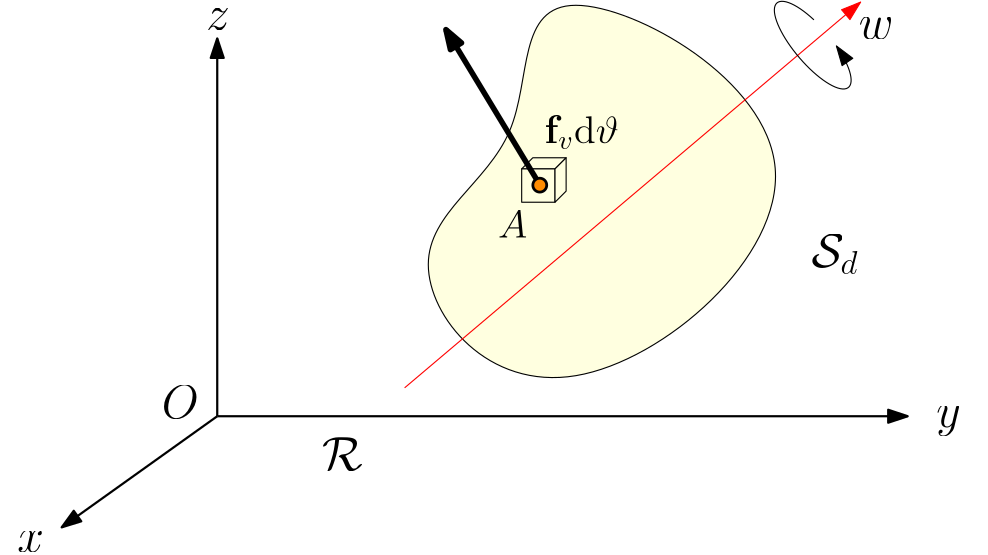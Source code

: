 <?xml version="1.0"?>
<!DOCTYPE ipe SYSTEM "ipe.dtd">
<ipe version="70005" creator="Ipe 7.1.4">
<info created="D:20140811044516" modified="D:20140811202417"/>
<ipestyle name="basic">
<symbol name="arrow/arc(spx)">
<path stroke="sym-stroke" fill="sym-stroke" pen="sym-pen">
0 0 m
-1 0.333 l
-1 -0.333 l
h
</path>
</symbol>
<symbol name="arrow/farc(spx)">
<path stroke="sym-stroke" fill="white" pen="sym-pen">
0 0 m
-1 0.333 l
-1 -0.333 l
h
</path>
</symbol>
<symbol name="mark/circle(sx)" transformations="translations">
<path fill="sym-stroke">
0.6 0 0 0.6 0 0 e
0.4 0 0 0.4 0 0 e
</path>
</symbol>
<symbol name="mark/disk(sx)" transformations="translations">
<path fill="sym-stroke">
0.6 0 0 0.6 0 0 e
</path>
</symbol>
<symbol name="mark/fdisk(sfx)" transformations="translations">
<group>
<path fill="sym-fill">
0.5 0 0 0.5 0 0 e
</path>
<path fill="sym-stroke" fillrule="eofill">
0.6 0 0 0.6 0 0 e
0.4 0 0 0.4 0 0 e
</path>
</group>
</symbol>
<symbol name="mark/box(sx)" transformations="translations">
<path fill="sym-stroke" fillrule="eofill">
-0.6 -0.6 m
0.6 -0.6 l
0.6 0.6 l
-0.6 0.6 l
h
-0.4 -0.4 m
0.4 -0.4 l
0.4 0.4 l
-0.4 0.4 l
h
</path>
</symbol>
<symbol name="mark/square(sx)" transformations="translations">
<path fill="sym-stroke">
-0.6 -0.6 m
0.6 -0.6 l
0.6 0.6 l
-0.6 0.6 l
h
</path>
</symbol>
<symbol name="mark/fsquare(sfx)" transformations="translations">
<group>
<path fill="sym-fill">
-0.5 -0.5 m
0.5 -0.5 l
0.5 0.5 l
-0.5 0.5 l
h
</path>
<path fill="sym-stroke" fillrule="eofill">
-0.6 -0.6 m
0.6 -0.6 l
0.6 0.6 l
-0.6 0.6 l
h
-0.4 -0.4 m
0.4 -0.4 l
0.4 0.4 l
-0.4 0.4 l
h
</path>
</group>
</symbol>
<symbol name="mark/cross(sx)" transformations="translations">
<group>
<path fill="sym-stroke">
-0.43 -0.57 m
0.57 0.43 l
0.43 0.57 l
-0.57 -0.43 l
h
</path>
<path fill="sym-stroke">
-0.43 0.57 m
0.57 -0.43 l
0.43 -0.57 l
-0.57 0.43 l
h
</path>
</group>
</symbol>
<symbol name="arrow/fnormal(spx)">
<path stroke="sym-stroke" fill="white" pen="sym-pen">
0 0 m
-1 0.333 l
-1 -0.333 l
h
</path>
</symbol>
<symbol name="arrow/pointed(spx)">
<path stroke="sym-stroke" fill="sym-stroke" pen="sym-pen">
0 0 m
-1 0.333 l
-0.8 0 l
-1 -0.333 l
h
</path>
</symbol>
<symbol name="arrow/fpointed(spx)">
<path stroke="sym-stroke" fill="white" pen="sym-pen">
0 0 m
-1 0.333 l
-0.8 0 l
-1 -0.333 l
h
</path>
</symbol>
<symbol name="arrow/linear(spx)">
<path stroke="sym-stroke" pen="sym-pen">
-1 0.333 m
0 0 l
-1 -0.333 l
</path>
</symbol>
<symbol name="arrow/fdouble(spx)">
<path stroke="sym-stroke" fill="white" pen="sym-pen">
0 0 m
-1 0.333 l
-1 -0.333 l
h
-1 0 m
-2 0.333 l
-2 -0.333 l
h
</path>
</symbol>
<symbol name="arrow/double(spx)">
<path stroke="sym-stroke" fill="sym-stroke" pen="sym-pen">
0 0 m
-1 0.333 l
-1 -0.333 l
h
-1 0 m
-2 0.333 l
-2 -0.333 l
h
</path>
</symbol>
<pen name="heavier" value="0.8"/>
<pen name="fat" value="1.2"/>
<pen name="ultrafat" value="2"/>
<symbolsize name="large" value="5"/>
<symbolsize name="small" value="2"/>
<symbolsize name="tiny" value="1.1"/>
<arrowsize name="large" value="10"/>
<arrowsize name="small" value="5"/>
<arrowsize name="tiny" value="3"/>
<color name="red" value="1 0 0"/>
<color name="green" value="0 1 0"/>
<color name="blue" value="0 0 1"/>
<color name="yellow" value="1 1 0"/>
<color name="orange" value="1 0.647 0"/>
<color name="gold" value="1 0.843 0"/>
<color name="purple" value="0.627 0.125 0.941"/>
<color name="gray" value="0.745"/>
<color name="brown" value="0.647 0.165 0.165"/>
<color name="navy" value="0 0 0.502"/>
<color name="pink" value="1 0.753 0.796"/>
<color name="seagreen" value="0.18 0.545 0.341"/>
<color name="turquoise" value="0.251 0.878 0.816"/>
<color name="violet" value="0.933 0.51 0.933"/>
<color name="darkblue" value="0 0 0.545"/>
<color name="darkcyan" value="0 0.545 0.545"/>
<color name="darkgray" value="0.663"/>
<color name="darkgreen" value="0 0.392 0"/>
<color name="darkmagenta" value="0.545 0 0.545"/>
<color name="darkorange" value="1 0.549 0"/>
<color name="darkred" value="0.545 0 0"/>
<color name="lightblue" value="0.678 0.847 0.902"/>
<color name="lightcyan" value="0.878 1 1"/>
<color name="lightgray" value="0.827"/>
<color name="lightgreen" value="0.565 0.933 0.565"/>
<color name="lightyellow" value="1 1 0.878"/>
<dashstyle name="dashed" value="[4] 0"/>
<dashstyle name="dotted" value="[1 3] 0"/>
<dashstyle name="dash dotted" value="[4 2 1 2] 0"/>
<dashstyle name="dash dot dotted" value="[4 2 1 2 1 2] 0"/>
<textsize name="large" value="\large"/>
<textsize name="small" value="\small"/>
<textsize name="tiny" value="\tiny"/>
<textsize name="Large" value="\Large"/>
<textsize name="LARGE" value="\LARGE"/>
<textsize name="huge" value="\huge"/>
<textsize name="Huge" value="\Huge"/>
<textsize name="footnote" value="\footnotesize"/>
<textstyle name="center" begin="\begin{center}" end="\end{center}"/>
<textstyle name="itemize" begin="\begin{itemize}" end="\end{itemize}"/>
<textstyle name="item" begin="\begin{itemize}\item{}" end="\end{itemize}"/>
<gridsize name="4 pts" value="4"/>
<gridsize name="8 pts (~3 mm)" value="8"/>
<gridsize name="16 pts (~6 mm)" value="16"/>
<gridsize name="32 pts (~12 mm)" value="32"/>
<gridsize name="10 pts (~3.5 mm)" value="10"/>
<gridsize name="20 pts (~7 mm)" value="20"/>
<gridsize name="14 pts (~5 mm)" value="14"/>
<gridsize name="28 pts (~10 mm)" value="28"/>
<gridsize name="56 pts (~20 mm)" value="56"/>
<anglesize name="90 deg" value="90"/>
<anglesize name="60 deg" value="60"/>
<anglesize name="45 deg" value="45"/>
<anglesize name="30 deg" value="30"/>
<anglesize name="22.5 deg" value="22.5"/>
<tiling name="falling" angle="-60" step="4" width="1"/>
<tiling name="rising" angle="30" step="4" width="1"/>
</ipestyle>
<page>
<layer name="alpha"/>
<view layers="alpha" active="alpha"/>
<path layer="alpha" matrix="0.996361 0 0 1 115.252 -97.3947" stroke="black" fill="lightyellow">
192 768
336 688
208 576
144 656
208 688 u
</path>
<text matrix="26.6983 0 0 2514.07 -11126.29 -1791669.92" transformations="translations" pos="427.993 712.88" stroke="black" type="label" width="23.216" height="9.803" depth="0" valign="baseline">\begin{Large}
$A$
\end{Large}
</text>
<text matrix="26.6983 0 0 2514.07 -11013.97 -1791680.47" transformations="translations" pos="427.993 712.88" stroke="black" type="label" width="30.721" height="11.766" depth="2.58" valign="baseline">\begin{LARGE}
$\mathcal{S}_d$
\end{LARGE}
</text>
<group matrix="1 0 0 1 273.6 -106.957">
<path matrix="1 0 0 1 -24 0" stroke="0" fill="lightyellow">
64 692 m
68 696 l
80 696 l
76 692 l
h
</path>
<path stroke="0" fill="lightyellow">
40 692 m
40 680 l
52 680 l
52 692 l
h
</path>
<path matrix="1 0 0 1 -20 0" stroke="0" fill="lightyellow">
72 680 m
72 692 l
76 696 l
76 684 l
h
</path>
</group>
<path matrix="1 0 0 1 29.5995 5.04251" stroke="0" fill="lightyellow" pen="ultrafat" arrow="normal/normal">
290.838 573.77 m
256.722 630.136 l
</path>
<text matrix="26.6983 0 0 2514.07 -11109.52 -1791635.91" transformations="translations" pos="427.993 712.88" stroke="0" type="label" width="39.385" height="9.965" depth="2.15" valign="baseline">\begin{Large}
$\mathbf{f}_v \mathrm{d}\vartheta$
\end{Large}
</text>
<use matrix="1 0 0 1 260.117 -36.8116" name="mark/fdisk(sfx)" pos="60 616" size="large" fill="darkorange"/>
<text matrix="26.6983 0 0 2514.07 -11190.16 -1791753.66" transformations="translations" pos="427.993 712.88" stroke="black" type="label" width="28.305" height="11.764" depth="0" valign="baseline">\begin{LARGE}
$\mathcal{R}$
\end{LARGE}
</text>
<path matrix="1 0 0 1 20 152" stroke="black" pen="heavier" arrow="normal/normal">
184 344 m
184 480 l
</path>
<path matrix="1 0 0 1 20 152" stroke="black" pen="heavier" arrow="normal/normal">
184 344 m
128 304 l
</path>
<path matrix="1.63519 0 0 1.63519 -96.8749 -66.5053" stroke="black" pen="heavier" arrow="normal/normal">
184 344 m
336 344 l
</path>
<text matrix="26.6983 0 0 2514.07 -11247.89 -1791734.96" transformations="translations" pos="427.993 712.88" stroke="black" type="label" width="27.066" height="11.764" depth="0" valign="baseline">\begin{LARGE}
$O$
\end{LARGE}
</text>
<text matrix="26.6983 0 0 2514.07 -11231.89 -1791594.96" transformations="translations" pos="427.993 712.88" stroke="black" type="label" width="22.313" height="7.412" depth="0" valign="baseline">\begin{LARGE}
$z$
\end{LARGE}
</text>
<text matrix="26.6983 0 0 2514.07 -11299.89 -1791782.96" transformations="translations" pos="427.993 712.88" stroke="black" type="label" width="23.294" height="7.412" depth="0" valign="baseline">\begin{LARGE}
$x$
\end{LARGE}
</text>
<text matrix="26.8933 0 0 2514.07 -11052.52 -1791737.95" transformations="translations" pos="427.993 712.88" stroke="black" type="label" width="22.552" height="7.41" depth="3.35" valign="baseline">\begin{LARGE}
$y$
\end{LARGE}
</text>
<path matrix="0.848355 -0.529429 0.529429 0.848355 -369.205 203.618" stroke="red" rarrow="normal/normal">
449.044 800.621 m
383.297 595.904 l
</path>
<path matrix="0.708282 -0.672009 0.0378375 0.452495 73.8716 572.181" stroke="black" arrow="normal/normal">
443.93 806.288 m
19.4836 0 0 19.4836 444.372 786.81 455.546 802.771 a
</path>
<text matrix="0.848355 -0.529429 0.529429 0.848355 -383.425 206.753" transformations="translations" pos="464.736 791.237" stroke="black" type="label" width="26.228" height="7.412" depth="0" valign="baseline">\begin{LARGE}
$w$
\end{LARGE}
</text>
</page>
<page>
<layer name="alpha"/>
<view layers="alpha" active="alpha"/>
<path layer="alpha" matrix="0.996361 0 0 1 90.8262 -103.723" stroke="black" fill="lightyellow">
192 768
336 688
208 576
144 656
208 688 u
</path>
<text matrix="26.6983 0 0 2514.07 -11150.72 -1791676.25" transformations="translations" pos="427.993 712.88" stroke="black" type="label" width="23.216" height="9.803" depth="0" valign="baseline">\begin{Large}
$A$
\end{Large}
</text>
<text matrix="26.6983 0 0 2514.07 -11038.4 -1791686.8" transformations="translations" pos="427.993 712.88" stroke="black" type="label" width="30.721" height="11.766" depth="2.58" valign="baseline">\begin{LARGE}
$\mathcal{S}_d$
\end{LARGE}
</text>
<group matrix="1 0 0 1 249.174 -113.285">
<path matrix="1 0 0 1 -24 0" stroke="darkgray" fill="lightyellow">
64 692 m
68 696 l
80 696 l
76 692 l
h
</path>
<path stroke="darkgray" fill="lightyellow">
40 692 m
40 680 l
52 680 l
52 692 l
h
</path>
<path matrix="1 0 0 1 -20 0" stroke="darkgray" fill="lightyellow">
72 680 m
72 692 l
76 696 l
76 684 l
h
</path>
</group>
<path matrix="1 0 0 1 5.17374 -1.28546" stroke="lightgray" fill="lightyellow" pen="ultrafat" arrow="normal/normal">
290.838 573.77 m
256.722 630.136 l
</path>
<text matrix="26.6983 0 0 2514.07 -11133.95 -1791642.24" transformations="translations" pos="427.993 712.88" stroke="0.827" type="label" width="39.385" height="9.965" depth="2.15" valign="baseline">\begin{Large}
$\mathbf{f}_v \mathrm{d}\vartheta$
\end{Large}
</text>
<use matrix="1 0 0 1 235.691 -43.1396" name="mark/fdisk(sfx)" pos="60 616" size="large" stroke="darkgray" fill="darkorange"/>
<text matrix="26.6983 0 0 2514.07 -11214.59 -1791759.99" transformations="translations" pos="427.993 712.88" stroke="black" type="label" width="28.305" height="11.764" depth="0" valign="baseline">\begin{LARGE}
$\mathcal{R}$
\end{LARGE}
</text>
<path matrix="1 0 0 1 -4.42576 145.672" stroke="black" pen="heavier" arrow="normal/normal">
184 344 m
184 480 l
</path>
<path matrix="1 0 0 1 -4.42576 145.672" stroke="black" pen="heavier" arrow="normal/normal">
184 344 m
128 304 l
</path>
<path matrix="1.63519 0 0 1.63519 -121.301 -72.8333" stroke="black" pen="heavier" arrow="normal/normal">
184 344 m
336 344 l
</path>
<text matrix="26.6983 0 0 2514.07 -11272.32 -1791741.29" transformations="translations" pos="427.993 712.88" stroke="black" type="label" width="27.066" height="11.764" depth="0" valign="baseline">\begin{LARGE}
$O$
\end{LARGE}
</text>
<text matrix="26.6983 0 0 2514.07 -11256.32 -1791601.29" transformations="translations" pos="427.993 712.88" stroke="black" type="label" width="22.313" height="7.412" depth="0" valign="baseline">\begin{LARGE}
$z$
\end{LARGE}
</text>
<text matrix="26.6983 0 0 2514.07 -11324.32 -1791789.29" transformations="translations" pos="427.993 712.88" stroke="black" type="label" width="23.294" height="7.412" depth="0" valign="baseline">\begin{LARGE}
$x$
\end{LARGE}
</text>
<text matrix="26.8933 0 0 2514.07 -11076.95 -1791744.28" transformations="translations" pos="427.993 712.88" stroke="black" type="label" width="22.552" height="7.41" depth="3.35" valign="baseline">\begin{LARGE}
$y$
\end{LARGE}
</text>
<path matrix="2.13605 0 0 2.13605 -406.832 -794.159" stroke="0" fill="lightyellow" dash="dashed">
290.838 573.77 m
256.722 630.136 l
</path>
<path matrix="1 0 0 1 -44.4258 -194.328" stroke="black" fill="lightyellow" pen="ultrafat" arrow="normal/normal">
290.838 573.77 m
256.722 630.136 l
</path>
<path matrix="3.63437 0 0 3.63437 -680.191 -1646.71" stroke="0" fill="lightyellow" dash="dashed">
290.838 573.77 m
256.722 630.136 l
</path>
<text matrix="26.6983 0 0 2514.07 -11193.96 -1791826.83" transformations="translations" pos="427.993 712.88" stroke="black" type="label" width="24.475" height="11.812" depth="0" valign="baseline">\begin{LARGE}
$\mathbf{S}$
\end{LARGE}
</text>
<group matrix="0.848355 -0.529429 0.529429 0.848355 -246.399 263.42">
<path matrix="1 0 0 1 -93.6399 -136.435" stroke="red" rarrow="normal/normal">
449.044 800.621 m
383.297 595.904 l
</path>
<path matrix="0.956654 -0.195117 -0.207464 0.403908 87.1182 410.814" stroke="black" arrow="normal/normal">
443.93 806.288 m
19.4836 0 0 19.4836 444.372 786.81 455.546 802.771 a
</path>
<text matrix="1 0 0 1 -107.363 -141.304" transformations="translations" pos="464.736 791.237" stroke="black" type="label" width="26.228" height="7.412" depth="0" valign="baseline">\begin{LARGE}
$w$
\end{LARGE}
</text>
</group>
<path matrix="0.99485 0.101361 -0.101361 0.99485 -157.486 -218.916" stroke="red" rarrow="normal/normal">
449.044 800.621 m
383.297 595.904 l
</path>
<path matrix="0.971504 -0.0971448 -0.247336 0.380799 -33.1286 343.836" stroke="black" arrow="normal/normal">
443.93 806.288 m
19.4836 0 0 19.4836 444.372 786.81 455.546 802.771 a
</path>
<text matrix="0.99485 0.101361 -0.101361 0.99485 -170.645 -225.151" transformations="translations" pos="464.736 791.237" stroke="black" type="label" width="36.369" height="9.845" depth="2.15" valign="baseline">\begin{Large}
$\mathbf{M}_O$
\end{Large}
</text>
<path stroke="blue" pen="fat" arrow="normal/normal">
179.764 489.672 m
295.863 572.899 l
</path>
</page>
<page>
<layer name="alpha"/>
<view layers="alpha" active="alpha"/>
<text layer="alpha" matrix="26.6983 0 0 2514.07 -11082.8 -1791857.89" transformations="translations" pos="427.993 712.88" stroke="black" type="label" width="28.305" height="11.764" depth="0" valign="baseline">\begin{LARGE}
$\mathcal{R}$
\end{LARGE}
</text>
<path matrix="0.557369 0 0 0.557369 208.809 200.037" stroke="black" pen="heavier" arrow="normal/normal">
184 344 m
184 480 l
</path>
<path matrix="1 0 0 1 127.365 47.7716" stroke="black" pen="heavier" arrow="normal/normal">
184 344 m
128 304 l
</path>
<path matrix="0.620919 0 0 0.620919 197.115 178.175" stroke="black" pen="heavier" arrow="normal/normal">
184 344 m
336 344 l
</path>
<text matrix="26.6983 0 0 2514.07 -11115.74 -1791829.39" transformations="translations" pos="427.993 712.88" stroke="black" type="label" width="30.852" height="12.889" depth="0" valign="baseline">\begin{LARGE}
$O&apos;$
\end{LARGE}
</text>
<text matrix="26.6983 0 0 2514.07 -11124.9 -1791759.71" transformations="translations" pos="427.993 712.88" stroke="black" type="label" width="22.313" height="7.412" depth="0" valign="baseline">\begin{LARGE}
$z$
\end{LARGE}
</text>
<text matrix="26.6983 0 0 2514.07 -11192.53 -1791887.19" transformations="translations" pos="427.993 712.88" stroke="black" type="label" width="23.294" height="7.412" depth="0" valign="baseline">\begin{LARGE}
$x$
\end{LARGE}
</text>
<text matrix="26.8933 0 0 2514.07 -11103.31 -1791845.89" transformations="translations" pos="427.993 712.88" stroke="black" type="label" width="22.552" height="7.41" depth="3.35" valign="baseline">\begin{LARGE}
$y$
\end{LARGE}
</text>
<path matrix="1.69742 0 0 1.69742 -162.435 -615.662" stroke="0" fill="lightyellow" dash="dashed">
290.838 573.77 m
256.722 630.136 l
</path>
<path matrix="1 0 0 1 74.5278 -271.69" stroke="black" fill="lightyellow" pen="ultrafat" arrow="normal/normal">
290.838 573.77 m
256.722 630.136 l
</path>
<text matrix="26.6983 0 0 2514.07 -11075.01 -1791904.2" transformations="translations" pos="427.993 712.88" stroke="black" type="label" width="24.475" height="11.812" depth="0" valign="baseline">\begin{LARGE}
$\mathbf{S}$
\end{LARGE}
</text>
<path matrix="0.422209 -0.565073 0.565073 0.422209 -246.923 336.233" stroke="red" rarrow="normal/normal">
449.044 800.621 m
383.297 595.904 l
</path>
<path matrix="0.416301 -0.883148 0.199386 0.407956 31.5205 483.783" stroke="black" arrow="normal/normal">
443.93 806.288 m
19.4836 0 0 19.4836 444.372 786.81 455.546 802.771 a
</path>
<text matrix="0.598552 -0.801085 0.801085 0.598552 -517.277 310.575" transformations="translations" pos="464.736 791.237" stroke="black" type="label" width="36.369" height="10.738" depth="3.55" valign="baseline">\begin{Large}
$\mathbf{M}_O&apos;$
\end{Large}
</text>
<path matrix="0.996361 0 0 1 6.20221 -185.779" stroke="black" fill="lightyellow">
192 768
336 688
208 576
144 656
208 688 u
</path>
<text matrix="26.6983 0 0 2514.07 -11235.34 -1791758.31" transformations="translations" pos="427.993 712.88" stroke="black" type="label" width="23.216" height="9.803" depth="0" valign="baseline">\begin{Large}
$A$
\end{Large}
</text>
<text matrix="26.6983 0 0 2514.07 -11200.29 -1791670.83" transformations="translations" pos="427.993 712.88" stroke="black" type="label" width="30.721" height="11.766" depth="2.58" valign="baseline">\begin{LARGE}
$\mathcal{S}_d$
\end{LARGE}
</text>
<group matrix="1 0 0 1 164.55 -195.341">
<path matrix="1 0 0 1 -24 0" stroke="darkgray" fill="lightyellow">
64 692 m
68 696 l
80 696 l
76 692 l
h
</path>
<path stroke="darkgray" fill="lightyellow">
40 692 m
40 680 l
52 680 l
52 692 l
h
</path>
<path matrix="1 0 0 1 -20 0" stroke="darkgray" fill="lightyellow">
72 680 m
72 692 l
76 696 l
76 684 l
h
</path>
</group>
<path matrix="1 0 0 1 -79.4502 -83.3415" stroke="lightgray" fill="lightyellow" pen="ultrafat" arrow="normal/normal">
290.838 573.77 m
256.722 630.136 l
</path>
<text matrix="26.6983 0 0 2514.07 -11218.57 -1791724.3" transformations="translations" pos="427.993 712.88" stroke="0.827" type="label" width="39.385" height="9.965" depth="2.15" valign="baseline">\begin{Large}
$\mathbf{f}_v \mathrm{d}\vartheta$
\end{Large}
</text>
<use matrix="1 0 0 1 151.067 -125.196" name="mark/fdisk(sfx)" pos="60 616" size="large" stroke="darkgray" fill="darkorange"/>
<path matrix="3.63437 0 0 3.63437 -764.815 -1728.77" stroke="0" fill="lightyellow" dash="dashed">
290.838 573.77 m
256.722 630.136 l
</path>
<group matrix="0.848355 -0.529429 0.529429 0.848355 -331.023 181.364">
<path matrix="1 0 0 1 -93.6399 -136.435" stroke="red" rarrow="normal/normal">
449.044 800.621 m
383.297 595.904 l
</path>
<path matrix="0.956654 -0.195117 -0.207464 0.403908 87.1182 410.814" stroke="black" arrow="normal/normal">
443.93 806.288 m
19.4836 0 0 19.4836 444.372 786.81 455.546 802.771 a
</path>
<text matrix="1 0 0 1 -107.363 -141.304" transformations="translations" pos="464.736 791.237" stroke="black" type="label" width="26.228" height="7.412" depth="0" valign="baseline">\begin{LARGE}
$w$
\end{LARGE}
</text>
</group>
<group matrix="1 0 0 1 -95.076 -12.4504">
<text matrix="26.6983 0 0 2514.07 -11204.14 -1791829.6" transformations="translations" pos="427.993 712.88" stroke="lightgray" type="label" width="28.305" height="11.764" depth="0" valign="baseline">\begin{LARGE}
$\mathcal{R}$
\end{LARGE}
</text>
<path matrix="1 0 0 1 6.02625 76.0664" stroke="lightgray" pen="heavier" arrow="normal/normal">
184 344 m
184 480 l
</path>
<path matrix="1 0 0 1 6.02625 76.0664" stroke="lightgray" pen="heavier" arrow="normal/normal">
184 344 m
128 304 l
</path>
<path matrix="0.69134 0 0 0.69134 62.8194 182.245" stroke="lightgray" pen="heavier" arrow="normal/normal">
184 344 m
336 344 l
</path>
<text matrix="26.6983 0 0 2514.07 -11261.87 -1791810.9" transformations="translations" pos="427.993 712.88" stroke="lightgray" type="label" width="27.066" height="11.764" depth="0" valign="baseline">\begin{LARGE}
$O$
\end{LARGE}
</text>
<text matrix="26.6983 0 0 2514.07 -11245.87 -1791670.9" transformations="translations" pos="427.993 712.88" stroke="lightgray" type="label" width="22.313" height="7.412" depth="0" valign="baseline">\begin{LARGE}
$z$
\end{LARGE}
</text>
<text matrix="26.6983 0 0 2514.07 -11313.87 -1791858.9" transformations="translations" pos="427.993 712.88" stroke="lightgray" type="label" width="23.294" height="7.412" depth="0" valign="baseline">\begin{LARGE}
$x$
\end{LARGE}
</text>
<text matrix="26.8933 0 0 2514.07 -11210.92 -1791814.51" transformations="translations" pos="427.993 712.88" stroke="lightgray" type="label" width="22.552" height="7.41" depth="3.35" valign="baseline">\begin{LARGE}
$y$
\end{LARGE}
</text>
<path matrix="2.13605 0 0 2.13605 -396.38 -863.765" stroke="lightgray" fill="lightyellow" dash="dashed">
290.838 573.77 m
256.722 630.136 l
</path>
<path matrix="1 0 0 1 -33.9738 -263.934" stroke="lightgray" fill="lightyellow" pen="ultrafat" arrow="normal/normal">
290.838 573.77 m
256.722 630.136 l
</path>
<text matrix="26.6983 0 0 2514.07 -11183.51 -1791896.44" transformations="translations" pos="427.993 712.88" stroke="lightgray" type="label" width="24.475" height="11.812" depth="0" valign="baseline">\begin{LARGE}
$\mathbf{S}$
\end{LARGE}
</text>
<path matrix="0.99485 0.101361 -0.101361 0.99485 -147.034 -288.522" stroke="lightgray" rarrow="normal/normal">
449.044 800.621 m
383.297 595.904 l
</path>
<path matrix="0.971504 -0.0971448 -0.247336 0.380799 -22.6766 274.23" stroke="lightgray" arrow="normal/normal">
443.93 806.288 m
19.4836 0 0 19.4836 444.372 786.81 455.546 802.771 a
</path>
<text matrix="0.99485 0.101361 -0.101361 0.99485 -160.193 -294.757" transformations="translations" pos="464.736 791.237" stroke="lightgray" type="label" width="36.369" height="9.845" depth="2.15" valign="baseline">\begin{Large}
$\mathbf{M}_O$
\end{Large}
</text>
</group>
<path stroke="blue" pen="fat" arrow="normal/normal">
311.035 391.646 m
211.093 490.551 l
</path>
</page>
</ipe>
